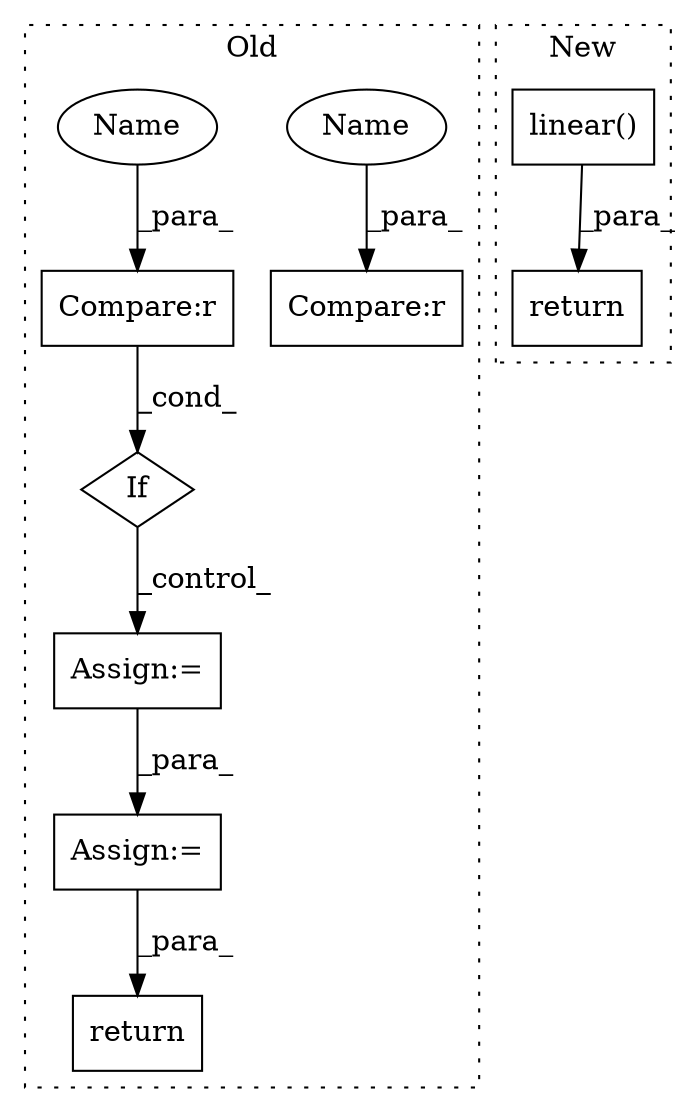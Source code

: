 digraph G {
subgraph cluster0 {
1 [label="If" a="96" s="7817,7860" l="3,14" shape="diamond"];
3 [label="Compare:r" a="40" s="7842" l="18" shape="box"];
4 [label="Assign:=" a="68" s="7880" l="3" shape="box"];
5 [label="Compare:r" a="40" s="7639" l="11" shape="box"];
6 [label="Assign:=" a="68" s="8087" l="3" shape="box"];
7 [label="return" a="93" s="8158" l="7" shape="box"];
9 [label="Name" a="87" s="7646" l="4" shape="ellipse"];
10 [label="Name" a="87" s="7856" l="4" shape="ellipse"];
label = "Old";
style="dotted";
}
subgraph cluster1 {
2 [label="linear()" a="75" s="5517,5530" l="12,1" shape="box"];
8 [label="return" a="93" s="5510" l="7" shape="box"];
label = "New";
style="dotted";
}
1 -> 4 [label="_control_"];
2 -> 8 [label="_para_"];
3 -> 1 [label="_cond_"];
4 -> 6 [label="_para_"];
6 -> 7 [label="_para_"];
9 -> 5 [label="_para_"];
10 -> 3 [label="_para_"];
}